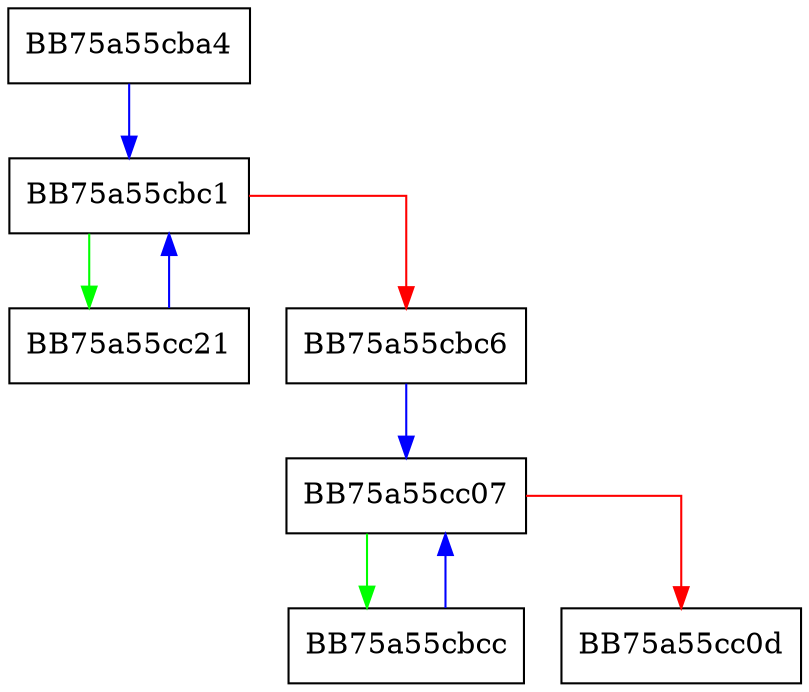 digraph correctstack {
  node [shape="box"];
  graph [splines=ortho];
  BB75a55cba4 -> BB75a55cbc1 [color="blue"];
  BB75a55cbc1 -> BB75a55cc21 [color="green"];
  BB75a55cbc1 -> BB75a55cbc6 [color="red"];
  BB75a55cbc6 -> BB75a55cc07 [color="blue"];
  BB75a55cbcc -> BB75a55cc07 [color="blue"];
  BB75a55cc07 -> BB75a55cbcc [color="green"];
  BB75a55cc07 -> BB75a55cc0d [color="red"];
  BB75a55cc21 -> BB75a55cbc1 [color="blue"];
}